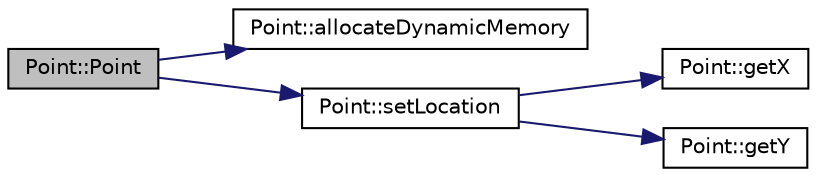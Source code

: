 digraph "Point::Point"
{
  edge [fontname="Helvetica",fontsize="10",labelfontname="Helvetica",labelfontsize="10"];
  node [fontname="Helvetica",fontsize="10",shape=record];
  rankdir="LR";
  Node1 [label="Point::Point",height=0.2,width=0.4,color="black", fillcolor="grey75", style="filled", fontcolor="black"];
  Node1 -> Node2 [color="midnightblue",fontsize="10",style="solid"];
  Node2 [label="Point::allocateDynamicMemory",height=0.2,width=0.4,color="black", fillcolor="white", style="filled",URL="$class_point.html#adbdbbd14db263daad674265a567393fc"];
  Node1 -> Node3 [color="midnightblue",fontsize="10",style="solid"];
  Node3 [label="Point::setLocation",height=0.2,width=0.4,color="black", fillcolor="white", style="filled",URL="$class_point.html#a2db3e8414ece5a85163b36bc88cb4bcb"];
  Node3 -> Node4 [color="midnightblue",fontsize="10",style="solid"];
  Node4 [label="Point::getX",height=0.2,width=0.4,color="black", fillcolor="white", style="filled",URL="$class_point.html#acc27466778cc87a662bba40268c4c0c8"];
  Node3 -> Node5 [color="midnightblue",fontsize="10",style="solid"];
  Node5 [label="Point::getY",height=0.2,width=0.4,color="black", fillcolor="white", style="filled",URL="$class_point.html#a3cccbca94719ddde353cce86ce0e2f64"];
}
